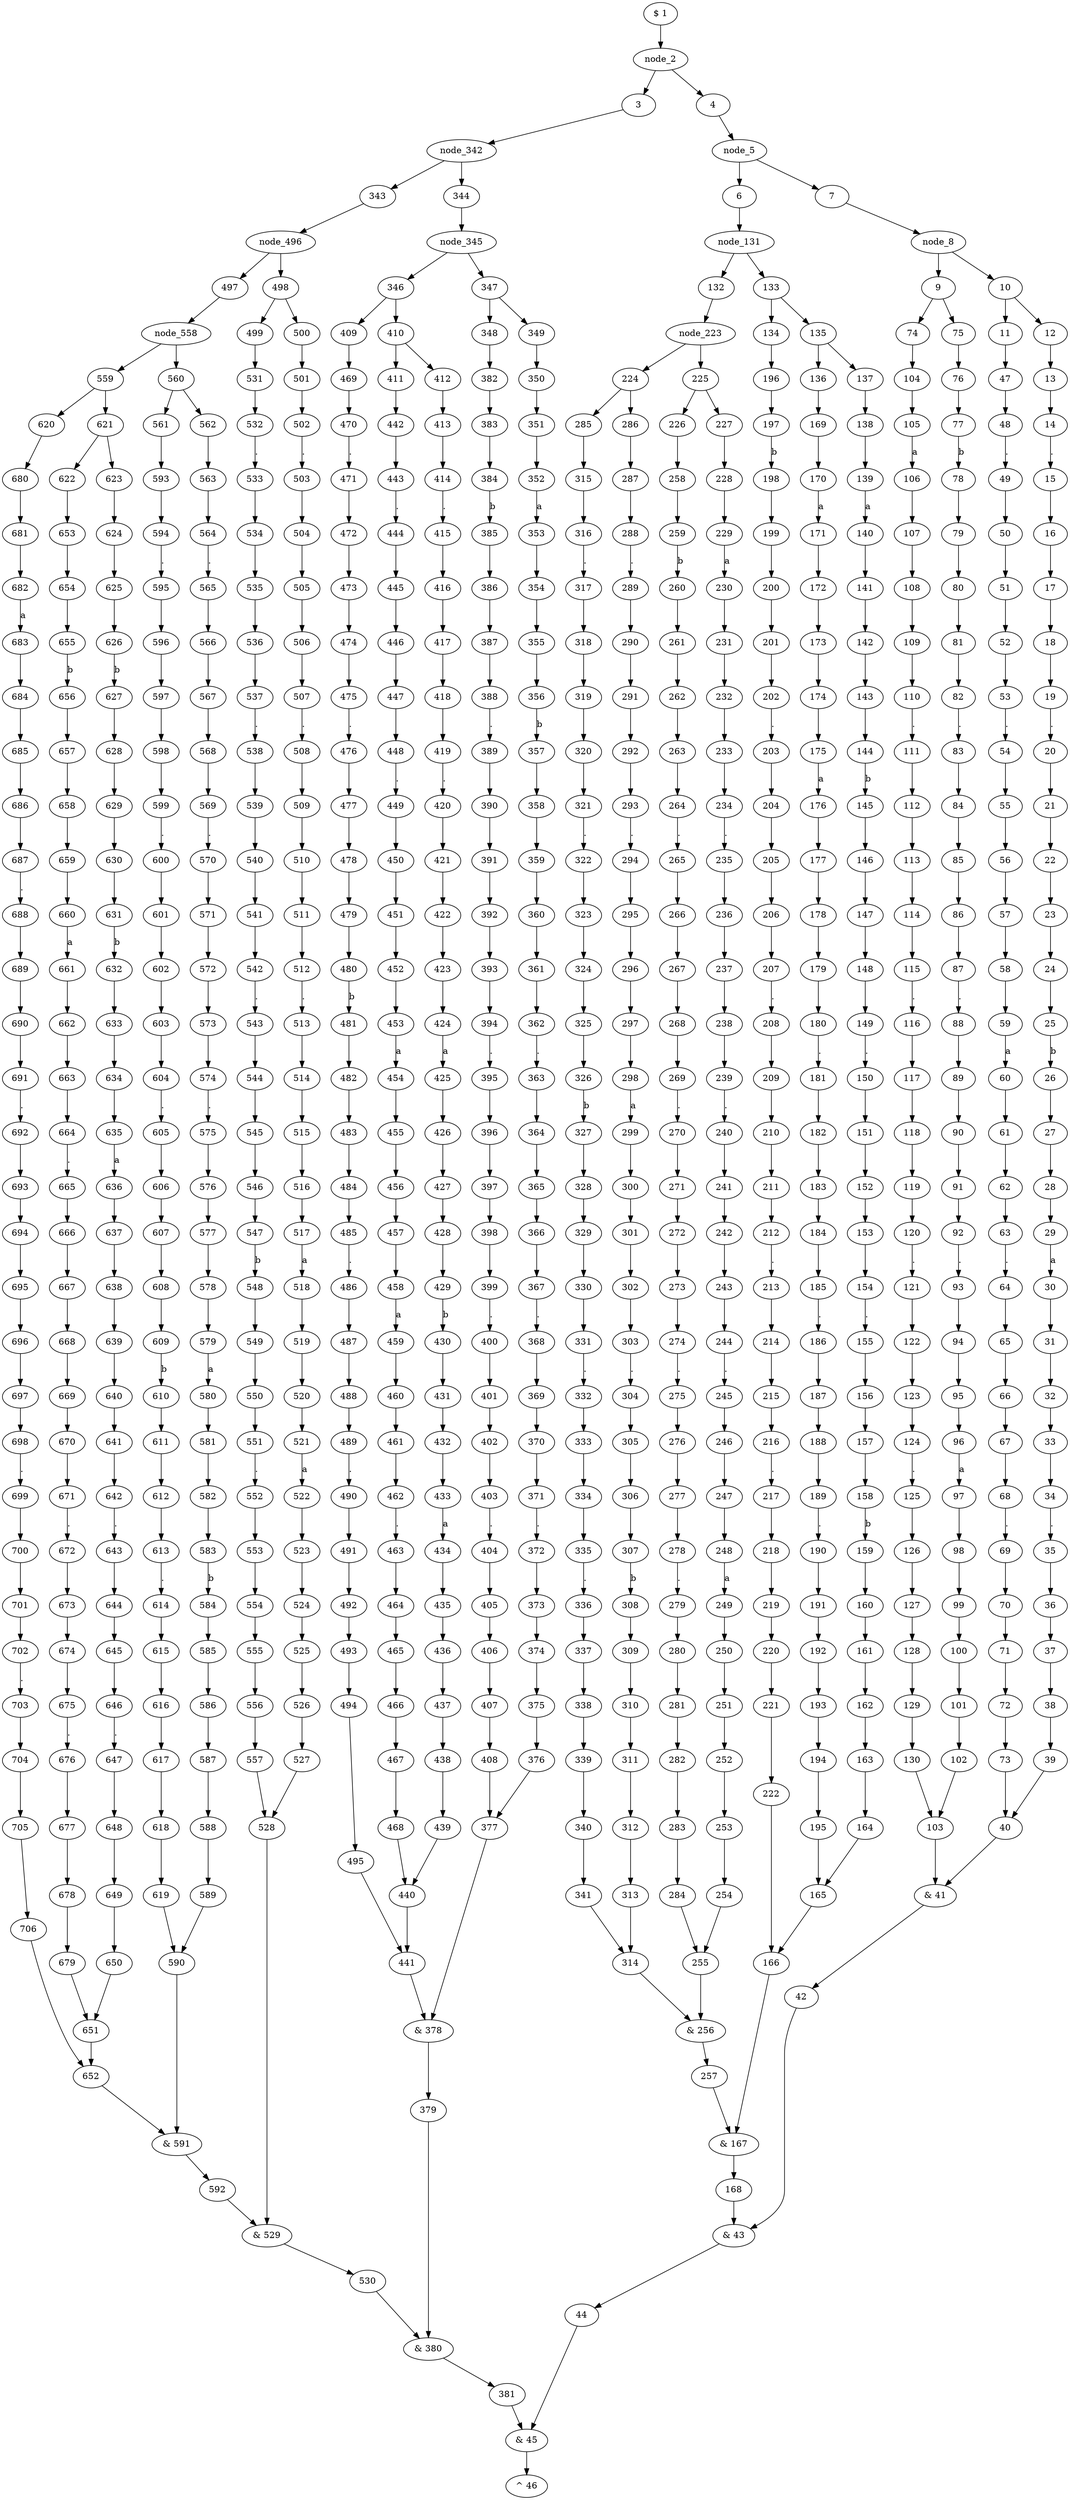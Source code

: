 digraph G {
	node_1 [label="$ 1"]
		node_1 -> node_2
		node_2 -> node_3
		node_2 -> node_4
	node_4 [label="4"]
		node_4 -> node_5
		node_5 -> node_6
		node_5 -> node_7
	node_7 [label="7"]
		node_7 -> node_8
		node_8 -> node_9
		node_8 -> node_10
	node_10 [label="10"]
		node_10 -> node_11
		node_10 -> node_12
	node_12 [label="12"]
		node_12 -> node_13
	node_13 [label="13"]
		node_13 -> node_14
	node_14 [label="14"]
		node_14 -> node_15[label = "."]
	node_15 [label="15"]
		node_15 -> node_16
	node_16 [label="16"]
		node_16 -> node_17
	node_17 [label="17"]
		node_17 -> node_18
	node_18 [label="18"]
		node_18 -> node_19
	node_19 [label="19"]
		node_19 -> node_20[label = "."]
	node_20 [label="20"]
		node_20 -> node_21
	node_21 [label="21"]
		node_21 -> node_22
	node_22 [label="22"]
		node_22 -> node_23
	node_23 [label="23"]
		node_23 -> node_24
	node_24 [label="24"]
		node_24 -> node_25
	node_25 [label="25"]
		node_25 -> node_26[label = "b"]
	node_26 [label="26"]
		node_26 -> node_27
	node_27 [label="27"]
		node_27 -> node_28
	node_28 [label="28"]
		node_28 -> node_29
	node_29 [label="29"]
		node_29 -> node_30[label = "a"]
	node_30 [label="30"]
		node_30 -> node_31
	node_31 [label="31"]
		node_31 -> node_32
	node_32 [label="32"]
		node_32 -> node_33
	node_33 [label="33"]
		node_33 -> node_34
	node_34 [label="34"]
		node_34 -> node_35[label = "."]
	node_35 [label="35"]
		node_35 -> node_36
	node_36 [label="36"]
		node_36 -> node_37
	node_37 [label="37"]
		node_37 -> node_38
	node_38 [label="38"]
		node_38 -> node_39
	node_39 [label="39"]
		node_39 -> node_40
	node_40 [label="40"]
		node_40 -> node_41
	node_41 [label="& 41"]
		node_41 -> node_42
	node_42 [label="42"]
		node_42 -> node_43
	node_43 [label="& 43"]
		node_43 -> node_44
	node_44 [label="44"]
		node_44 -> node_45
	node_45 [label="& 45"]
		node_45 -> node_46
	node_46 [label="^ 46"]
	node_11 [label="11"]
		node_11 -> node_47
	node_47 [label="47"]
		node_47 -> node_48
	node_48 [label="48"]
		node_48 -> node_49[label = "."]
	node_49 [label="49"]
		node_49 -> node_50
	node_50 [label="50"]
		node_50 -> node_51
	node_51 [label="51"]
		node_51 -> node_52
	node_52 [label="52"]
		node_52 -> node_53
	node_53 [label="53"]
		node_53 -> node_54[label = "."]
	node_54 [label="54"]
		node_54 -> node_55
	node_55 [label="55"]
		node_55 -> node_56
	node_56 [label="56"]
		node_56 -> node_57
	node_57 [label="57"]
		node_57 -> node_58
	node_58 [label="58"]
		node_58 -> node_59
	node_59 [label="59"]
		node_59 -> node_60[label = "a"]
	node_60 [label="60"]
		node_60 -> node_61
	node_61 [label="61"]
		node_61 -> node_62
	node_62 [label="62"]
		node_62 -> node_63
	node_63 [label="63"]
		node_63 -> node_64[label = "."]
	node_64 [label="64"]
		node_64 -> node_65
	node_65 [label="65"]
		node_65 -> node_66
	node_66 [label="66"]
		node_66 -> node_67
	node_67 [label="67"]
		node_67 -> node_68
	node_68 [label="68"]
		node_68 -> node_69[label = "."]
	node_69 [label="69"]
		node_69 -> node_70
	node_70 [label="70"]
		node_70 -> node_71
	node_71 [label="71"]
		node_71 -> node_72
	node_72 [label="72"]
		node_72 -> node_73
	node_73 [label="73"]
		node_73 -> node_40
	node_9 [label="9"]
		node_9 -> node_74
		node_9 -> node_75
	node_75 [label="75"]
		node_75 -> node_76
	node_76 [label="76"]
		node_76 -> node_77
	node_77 [label="77"]
		node_77 -> node_78[label = "b"]
	node_78 [label="78"]
		node_78 -> node_79
	node_79 [label="79"]
		node_79 -> node_80
	node_80 [label="80"]
		node_80 -> node_81
	node_81 [label="81"]
		node_81 -> node_82
	node_82 [label="82"]
		node_82 -> node_83[label = "."]
	node_83 [label="83"]
		node_83 -> node_84
	node_84 [label="84"]
		node_84 -> node_85
	node_85 [label="85"]
		node_85 -> node_86
	node_86 [label="86"]
		node_86 -> node_87
	node_87 [label="87"]
		node_87 -> node_88[label = "."]
	node_88 [label="88"]
		node_88 -> node_89
	node_89 [label="89"]
		node_89 -> node_90
	node_90 [label="90"]
		node_90 -> node_91
	node_91 [label="91"]
		node_91 -> node_92
	node_92 [label="92"]
		node_92 -> node_93[label = "."]
	node_93 [label="93"]
		node_93 -> node_94
	node_94 [label="94"]
		node_94 -> node_95
	node_95 [label="95"]
		node_95 -> node_96
	node_96 [label="96"]
		node_96 -> node_97[label = "a"]
	node_97 [label="97"]
		node_97 -> node_98
	node_98 [label="98"]
		node_98 -> node_99
	node_99 [label="99"]
		node_99 -> node_100
	node_100 [label="100"]
		node_100 -> node_101
	node_101 [label="101"]
		node_101 -> node_102
	node_102 [label="102"]
		node_102 -> node_103
	node_103 [label="103"]
		node_103 -> node_41
	node_74 [label="74"]
		node_74 -> node_104
	node_104 [label="104"]
		node_104 -> node_105
	node_105 [label="105"]
		node_105 -> node_106[label = "a"]
	node_106 [label="106"]
		node_106 -> node_107
	node_107 [label="107"]
		node_107 -> node_108
	node_108 [label="108"]
		node_108 -> node_109
	node_109 [label="109"]
		node_109 -> node_110
	node_110 [label="110"]
		node_110 -> node_111[label = "."]
	node_111 [label="111"]
		node_111 -> node_112
	node_112 [label="112"]
		node_112 -> node_113
	node_113 [label="113"]
		node_113 -> node_114
	node_114 [label="114"]
		node_114 -> node_115
	node_115 [label="115"]
		node_115 -> node_116[label = "."]
	node_116 [label="116"]
		node_116 -> node_117
	node_117 [label="117"]
		node_117 -> node_118
	node_118 [label="118"]
		node_118 -> node_119
	node_119 [label="119"]
		node_119 -> node_120
	node_120 [label="120"]
		node_120 -> node_121[label = "."]
	node_121 [label="121"]
		node_121 -> node_122
	node_122 [label="122"]
		node_122 -> node_123
	node_123 [label="123"]
		node_123 -> node_124
	node_124 [label="124"]
		node_124 -> node_125[label = "."]
	node_125 [label="125"]
		node_125 -> node_126
	node_126 [label="126"]
		node_126 -> node_127
	node_127 [label="127"]
		node_127 -> node_128
	node_128 [label="128"]
		node_128 -> node_129
	node_129 [label="129"]
		node_129 -> node_130
	node_130 [label="130"]
		node_130 -> node_103
	node_6 [label="6"]
		node_6 -> node_131
		node_131 -> node_132
		node_131 -> node_133
	node_133 [label="133"]
		node_133 -> node_134
		node_133 -> node_135
	node_135 [label="135"]
		node_135 -> node_136
		node_135 -> node_137
	node_137 [label="137"]
		node_137 -> node_138
	node_138 [label="138"]
		node_138 -> node_139
	node_139 [label="139"]
		node_139 -> node_140[label = "a"]
	node_140 [label="140"]
		node_140 -> node_141
	node_141 [label="141"]
		node_141 -> node_142
	node_142 [label="142"]
		node_142 -> node_143
	node_143 [label="143"]
		node_143 -> node_144
	node_144 [label="144"]
		node_144 -> node_145[label = "b"]
	node_145 [label="145"]
		node_145 -> node_146
	node_146 [label="146"]
		node_146 -> node_147
	node_147 [label="147"]
		node_147 -> node_148
	node_148 [label="148"]
		node_148 -> node_149
	node_149 [label="149"]
		node_149 -> node_150[label = "."]
	node_150 [label="150"]
		node_150 -> node_151
	node_151 [label="151"]
		node_151 -> node_152
	node_152 [label="152"]
		node_152 -> node_153
	node_153 [label="153"]
		node_153 -> node_154
	node_154 [label="154"]
		node_154 -> node_155[label = "."]
	node_155 [label="155"]
		node_155 -> node_156
	node_156 [label="156"]
		node_156 -> node_157
	node_157 [label="157"]
		node_157 -> node_158
	node_158 [label="158"]
		node_158 -> node_159[label = "b"]
	node_159 [label="159"]
		node_159 -> node_160
	node_160 [label="160"]
		node_160 -> node_161
	node_161 [label="161"]
		node_161 -> node_162
	node_162 [label="162"]
		node_162 -> node_163
	node_163 [label="163"]
		node_163 -> node_164
	node_164 [label="164"]
		node_164 -> node_165
	node_165 [label="165"]
		node_165 -> node_166
	node_166 [label="166"]
		node_166 -> node_167
	node_167 [label="& 167"]
		node_167 -> node_168
	node_168 [label="168"]
		node_168 -> node_43
	node_136 [label="136"]
		node_136 -> node_169
	node_169 [label="169"]
		node_169 -> node_170
	node_170 [label="170"]
		node_170 -> node_171[label = "a"]
	node_171 [label="171"]
		node_171 -> node_172
	node_172 [label="172"]
		node_172 -> node_173
	node_173 [label="173"]
		node_173 -> node_174
	node_174 [label="174"]
		node_174 -> node_175
	node_175 [label="175"]
		node_175 -> node_176[label = "a"]
	node_176 [label="176"]
		node_176 -> node_177
	node_177 [label="177"]
		node_177 -> node_178
	node_178 [label="178"]
		node_178 -> node_179
	node_179 [label="179"]
		node_179 -> node_180
	node_180 [label="180"]
		node_180 -> node_181[label = "."]
	node_181 [label="181"]
		node_181 -> node_182
	node_182 [label="182"]
		node_182 -> node_183
	node_183 [label="183"]
		node_183 -> node_184
	node_184 [label="184"]
		node_184 -> node_185
	node_185 [label="185"]
		node_185 -> node_186[label = "."]
	node_186 [label="186"]
		node_186 -> node_187
	node_187 [label="187"]
		node_187 -> node_188
	node_188 [label="188"]
		node_188 -> node_189
	node_189 [label="189"]
		node_189 -> node_190[label = "."]
	node_190 [label="190"]
		node_190 -> node_191
	node_191 [label="191"]
		node_191 -> node_192
	node_192 [label="192"]
		node_192 -> node_193
	node_193 [label="193"]
		node_193 -> node_194
	node_194 [label="194"]
		node_194 -> node_195
	node_195 [label="195"]
		node_195 -> node_165
	node_134 [label="134"]
		node_134 -> node_196
	node_196 [label="196"]
		node_196 -> node_197
	node_197 [label="197"]
		node_197 -> node_198[label = "b"]
	node_198 [label="198"]
		node_198 -> node_199
	node_199 [label="199"]
		node_199 -> node_200
	node_200 [label="200"]
		node_200 -> node_201
	node_201 [label="201"]
		node_201 -> node_202
	node_202 [label="202"]
		node_202 -> node_203[label = "."]
	node_203 [label="203"]
		node_203 -> node_204
	node_204 [label="204"]
		node_204 -> node_205
	node_205 [label="205"]
		node_205 -> node_206
	node_206 [label="206"]
		node_206 -> node_207
	node_207 [label="207"]
		node_207 -> node_208[label = "."]
	node_208 [label="208"]
		node_208 -> node_209
	node_209 [label="209"]
		node_209 -> node_210
	node_210 [label="210"]
		node_210 -> node_211
	node_211 [label="211"]
		node_211 -> node_212
	node_212 [label="212"]
		node_212 -> node_213[label = "."]
	node_213 [label="213"]
		node_213 -> node_214
	node_214 [label="214"]
		node_214 -> node_215
	node_215 [label="215"]
		node_215 -> node_216
	node_216 [label="216"]
		node_216 -> node_217[label = "."]
	node_217 [label="217"]
		node_217 -> node_218
	node_218 [label="218"]
		node_218 -> node_219
	node_219 [label="219"]
		node_219 -> node_220
	node_220 [label="220"]
		node_220 -> node_221
	node_221 [label="221"]
		node_221 -> node_222
	node_222 [label="222"]
		node_222 -> node_166
	node_132 [label="132"]
		node_132 -> node_223
		node_223 -> node_224
		node_223 -> node_225
	node_225 [label="225"]
		node_225 -> node_226
		node_225 -> node_227
	node_227 [label="227"]
		node_227 -> node_228
	node_228 [label="228"]
		node_228 -> node_229
	node_229 [label="229"]
		node_229 -> node_230[label = "a"]
	node_230 [label="230"]
		node_230 -> node_231
	node_231 [label="231"]
		node_231 -> node_232
	node_232 [label="232"]
		node_232 -> node_233
	node_233 [label="233"]
		node_233 -> node_234
	node_234 [label="234"]
		node_234 -> node_235[label = "."]
	node_235 [label="235"]
		node_235 -> node_236
	node_236 [label="236"]
		node_236 -> node_237
	node_237 [label="237"]
		node_237 -> node_238
	node_238 [label="238"]
		node_238 -> node_239
	node_239 [label="239"]
		node_239 -> node_240[label = "."]
	node_240 [label="240"]
		node_240 -> node_241
	node_241 [label="241"]
		node_241 -> node_242
	node_242 [label="242"]
		node_242 -> node_243
	node_243 [label="243"]
		node_243 -> node_244
	node_244 [label="244"]
		node_244 -> node_245[label = "."]
	node_245 [label="245"]
		node_245 -> node_246
	node_246 [label="246"]
		node_246 -> node_247
	node_247 [label="247"]
		node_247 -> node_248
	node_248 [label="248"]
		node_248 -> node_249[label = "a"]
	node_249 [label="249"]
		node_249 -> node_250
	node_250 [label="250"]
		node_250 -> node_251
	node_251 [label="251"]
		node_251 -> node_252
	node_252 [label="252"]
		node_252 -> node_253
	node_253 [label="253"]
		node_253 -> node_254
	node_254 [label="254"]
		node_254 -> node_255
	node_255 [label="255"]
		node_255 -> node_256
	node_256 [label="& 256"]
		node_256 -> node_257
	node_257 [label="257"]
		node_257 -> node_167
	node_226 [label="226"]
		node_226 -> node_258
	node_258 [label="258"]
		node_258 -> node_259
	node_259 [label="259"]
		node_259 -> node_260[label = "b"]
	node_260 [label="260"]
		node_260 -> node_261
	node_261 [label="261"]
		node_261 -> node_262
	node_262 [label="262"]
		node_262 -> node_263
	node_263 [label="263"]
		node_263 -> node_264
	node_264 [label="264"]
		node_264 -> node_265[label = "."]
	node_265 [label="265"]
		node_265 -> node_266
	node_266 [label="266"]
		node_266 -> node_267
	node_267 [label="267"]
		node_267 -> node_268
	node_268 [label="268"]
		node_268 -> node_269
	node_269 [label="269"]
		node_269 -> node_270[label = "."]
	node_270 [label="270"]
		node_270 -> node_271
	node_271 [label="271"]
		node_271 -> node_272
	node_272 [label="272"]
		node_272 -> node_273
	node_273 [label="273"]
		node_273 -> node_274
	node_274 [label="274"]
		node_274 -> node_275[label = "."]
	node_275 [label="275"]
		node_275 -> node_276
	node_276 [label="276"]
		node_276 -> node_277
	node_277 [label="277"]
		node_277 -> node_278
	node_278 [label="278"]
		node_278 -> node_279[label = "."]
	node_279 [label="279"]
		node_279 -> node_280
	node_280 [label="280"]
		node_280 -> node_281
	node_281 [label="281"]
		node_281 -> node_282
	node_282 [label="282"]
		node_282 -> node_283
	node_283 [label="283"]
		node_283 -> node_284
	node_284 [label="284"]
		node_284 -> node_255
	node_224 [label="224"]
		node_224 -> node_285
		node_224 -> node_286
	node_286 [label="286"]
		node_286 -> node_287
	node_287 [label="287"]
		node_287 -> node_288
	node_288 [label="288"]
		node_288 -> node_289[label = "."]
	node_289 [label="289"]
		node_289 -> node_290
	node_290 [label="290"]
		node_290 -> node_291
	node_291 [label="291"]
		node_291 -> node_292
	node_292 [label="292"]
		node_292 -> node_293
	node_293 [label="293"]
		node_293 -> node_294[label = "."]
	node_294 [label="294"]
		node_294 -> node_295
	node_295 [label="295"]
		node_295 -> node_296
	node_296 [label="296"]
		node_296 -> node_297
	node_297 [label="297"]
		node_297 -> node_298
	node_298 [label="298"]
		node_298 -> node_299[label = "a"]
	node_299 [label="299"]
		node_299 -> node_300
	node_300 [label="300"]
		node_300 -> node_301
	node_301 [label="301"]
		node_301 -> node_302
	node_302 [label="302"]
		node_302 -> node_303
	node_303 [label="303"]
		node_303 -> node_304[label = "."]
	node_304 [label="304"]
		node_304 -> node_305
	node_305 [label="305"]
		node_305 -> node_306
	node_306 [label="306"]
		node_306 -> node_307
	node_307 [label="307"]
		node_307 -> node_308[label = "b"]
	node_308 [label="308"]
		node_308 -> node_309
	node_309 [label="309"]
		node_309 -> node_310
	node_310 [label="310"]
		node_310 -> node_311
	node_311 [label="311"]
		node_311 -> node_312
	node_312 [label="312"]
		node_312 -> node_313
	node_313 [label="313"]
		node_313 -> node_314
	node_314 [label="314"]
		node_314 -> node_256
	node_285 [label="285"]
		node_285 -> node_315
	node_315 [label="315"]
		node_315 -> node_316
	node_316 [label="316"]
		node_316 -> node_317[label = "."]
	node_317 [label="317"]
		node_317 -> node_318
	node_318 [label="318"]
		node_318 -> node_319
	node_319 [label="319"]
		node_319 -> node_320
	node_320 [label="320"]
		node_320 -> node_321
	node_321 [label="321"]
		node_321 -> node_322[label = "."]
	node_322 [label="322"]
		node_322 -> node_323
	node_323 [label="323"]
		node_323 -> node_324
	node_324 [label="324"]
		node_324 -> node_325
	node_325 [label="325"]
		node_325 -> node_326
	node_326 [label="326"]
		node_326 -> node_327[label = "b"]
	node_327 [label="327"]
		node_327 -> node_328
	node_328 [label="328"]
		node_328 -> node_329
	node_329 [label="329"]
		node_329 -> node_330
	node_330 [label="330"]
		node_330 -> node_331
	node_331 [label="331"]
		node_331 -> node_332[label = "."]
	node_332 [label="332"]
		node_332 -> node_333
	node_333 [label="333"]
		node_333 -> node_334
	node_334 [label="334"]
		node_334 -> node_335
	node_335 [label="335"]
		node_335 -> node_336[label = "."]
	node_336 [label="336"]
		node_336 -> node_337
	node_337 [label="337"]
		node_337 -> node_338
	node_338 [label="338"]
		node_338 -> node_339
	node_339 [label="339"]
		node_339 -> node_340
	node_340 [label="340"]
		node_340 -> node_341
	node_341 [label="341"]
		node_341 -> node_314
	node_3 [label="3"]
		node_3 -> node_342
		node_342 -> node_343
		node_342 -> node_344
	node_344 [label="344"]
		node_344 -> node_345
		node_345 -> node_346
		node_345 -> node_347
	node_347 [label="347"]
		node_347 -> node_348
		node_347 -> node_349
	node_349 [label="349"]
		node_349 -> node_350
	node_350 [label="350"]
		node_350 -> node_351
	node_351 [label="351"]
		node_351 -> node_352
	node_352 [label="352"]
		node_352 -> node_353[label = "a"]
	node_353 [label="353"]
		node_353 -> node_354
	node_354 [label="354"]
		node_354 -> node_355
	node_355 [label="355"]
		node_355 -> node_356
	node_356 [label="356"]
		node_356 -> node_357[label = "b"]
	node_357 [label="357"]
		node_357 -> node_358
	node_358 [label="358"]
		node_358 -> node_359
	node_359 [label="359"]
		node_359 -> node_360
	node_360 [label="360"]
		node_360 -> node_361
	node_361 [label="361"]
		node_361 -> node_362
	node_362 [label="362"]
		node_362 -> node_363[label = "."]
	node_363 [label="363"]
		node_363 -> node_364
	node_364 [label="364"]
		node_364 -> node_365
	node_365 [label="365"]
		node_365 -> node_366
	node_366 [label="366"]
		node_366 -> node_367
	node_367 [label="367"]
		node_367 -> node_368[label = "."]
	node_368 [label="368"]
		node_368 -> node_369
	node_369 [label="369"]
		node_369 -> node_370
	node_370 [label="370"]
		node_370 -> node_371
	node_371 [label="371"]
		node_371 -> node_372[label = "."]
	node_372 [label="372"]
		node_372 -> node_373
	node_373 [label="373"]
		node_373 -> node_374
	node_374 [label="374"]
		node_374 -> node_375
	node_375 [label="375"]
		node_375 -> node_376
	node_376 [label="376"]
		node_376 -> node_377
	node_377 [label="377"]
		node_377 -> node_378
	node_378 [label="& 378"]
		node_378 -> node_379
	node_379 [label="379"]
		node_379 -> node_380
	node_380 [label="& 380"]
		node_380 -> node_381
	node_381 [label="381"]
		node_381 -> node_45
	node_348 [label="348"]
		node_348 -> node_382
	node_382 [label="382"]
		node_382 -> node_383
	node_383 [label="383"]
		node_383 -> node_384
	node_384 [label="384"]
		node_384 -> node_385[label = "b"]
	node_385 [label="385"]
		node_385 -> node_386
	node_386 [label="386"]
		node_386 -> node_387
	node_387 [label="387"]
		node_387 -> node_388
	node_388 [label="388"]
		node_388 -> node_389[label = "."]
	node_389 [label="389"]
		node_389 -> node_390
	node_390 [label="390"]
		node_390 -> node_391
	node_391 [label="391"]
		node_391 -> node_392
	node_392 [label="392"]
		node_392 -> node_393
	node_393 [label="393"]
		node_393 -> node_394
	node_394 [label="394"]
		node_394 -> node_395[label = "."]
	node_395 [label="395"]
		node_395 -> node_396
	node_396 [label="396"]
		node_396 -> node_397
	node_397 [label="397"]
		node_397 -> node_398
	node_398 [label="398"]
		node_398 -> node_399
	node_399 [label="399"]
		node_399 -> node_400[label = "."]
	node_400 [label="400"]
		node_400 -> node_401
	node_401 [label="401"]
		node_401 -> node_402
	node_402 [label="402"]
		node_402 -> node_403
	node_403 [label="403"]
		node_403 -> node_404[label = "."]
	node_404 [label="404"]
		node_404 -> node_405
	node_405 [label="405"]
		node_405 -> node_406
	node_406 [label="406"]
		node_406 -> node_407
	node_407 [label="407"]
		node_407 -> node_408
	node_408 [label="408"]
		node_408 -> node_377
	node_346 [label="346"]
		node_346 -> node_409
		node_346 -> node_410
	node_410 [label="410"]
		node_410 -> node_411
		node_410 -> node_412
	node_412 [label="412"]
		node_412 -> node_413
	node_413 [label="413"]
		node_413 -> node_414
	node_414 [label="414"]
		node_414 -> node_415[label = "."]
	node_415 [label="415"]
		node_415 -> node_416
	node_416 [label="416"]
		node_416 -> node_417
	node_417 [label="417"]
		node_417 -> node_418
	node_418 [label="418"]
		node_418 -> node_419
	node_419 [label="419"]
		node_419 -> node_420[label = "."]
	node_420 [label="420"]
		node_420 -> node_421
	node_421 [label="421"]
		node_421 -> node_422
	node_422 [label="422"]
		node_422 -> node_423
	node_423 [label="423"]
		node_423 -> node_424
	node_424 [label="424"]
		node_424 -> node_425[label = "a"]
	node_425 [label="425"]
		node_425 -> node_426
	node_426 [label="426"]
		node_426 -> node_427
	node_427 [label="427"]
		node_427 -> node_428
	node_428 [label="428"]
		node_428 -> node_429
	node_429 [label="429"]
		node_429 -> node_430[label = "b"]
	node_430 [label="430"]
		node_430 -> node_431
	node_431 [label="431"]
		node_431 -> node_432
	node_432 [label="432"]
		node_432 -> node_433
	node_433 [label="433"]
		node_433 -> node_434[label = "a"]
	node_434 [label="434"]
		node_434 -> node_435
	node_435 [label="435"]
		node_435 -> node_436
	node_436 [label="436"]
		node_436 -> node_437
	node_437 [label="437"]
		node_437 -> node_438
	node_438 [label="438"]
		node_438 -> node_439
	node_439 [label="439"]
		node_439 -> node_440
	node_440 [label="440"]
		node_440 -> node_441
	node_441 [label="441"]
		node_441 -> node_378
	node_411 [label="411"]
		node_411 -> node_442
	node_442 [label="442"]
		node_442 -> node_443
	node_443 [label="443"]
		node_443 -> node_444[label = "."]
	node_444 [label="444"]
		node_444 -> node_445
	node_445 [label="445"]
		node_445 -> node_446
	node_446 [label="446"]
		node_446 -> node_447
	node_447 [label="447"]
		node_447 -> node_448
	node_448 [label="448"]
		node_448 -> node_449[label = "."]
	node_449 [label="449"]
		node_449 -> node_450
	node_450 [label="450"]
		node_450 -> node_451
	node_451 [label="451"]
		node_451 -> node_452
	node_452 [label="452"]
		node_452 -> node_453
	node_453 [label="453"]
		node_453 -> node_454[label = "a"]
	node_454 [label="454"]
		node_454 -> node_455
	node_455 [label="455"]
		node_455 -> node_456
	node_456 [label="456"]
		node_456 -> node_457
	node_457 [label="457"]
		node_457 -> node_458
	node_458 [label="458"]
		node_458 -> node_459[label = "a"]
	node_459 [label="459"]
		node_459 -> node_460
	node_460 [label="460"]
		node_460 -> node_461
	node_461 [label="461"]
		node_461 -> node_462
	node_462 [label="462"]
		node_462 -> node_463[label = "."]
	node_463 [label="463"]
		node_463 -> node_464
	node_464 [label="464"]
		node_464 -> node_465
	node_465 [label="465"]
		node_465 -> node_466
	node_466 [label="466"]
		node_466 -> node_467
	node_467 [label="467"]
		node_467 -> node_468
	node_468 [label="468"]
		node_468 -> node_440
	node_409 [label="409"]
		node_409 -> node_469
	node_469 [label="469"]
		node_469 -> node_470
	node_470 [label="470"]
		node_470 -> node_471[label = "."]
	node_471 [label="471"]
		node_471 -> node_472
	node_472 [label="472"]
		node_472 -> node_473
	node_473 [label="473"]
		node_473 -> node_474
	node_474 [label="474"]
		node_474 -> node_475
	node_475 [label="475"]
		node_475 -> node_476[label = "."]
	node_476 [label="476"]
		node_476 -> node_477
	node_477 [label="477"]
		node_477 -> node_478
	node_478 [label="478"]
		node_478 -> node_479
	node_479 [label="479"]
		node_479 -> node_480
	node_480 [label="480"]
		node_480 -> node_481[label = "b"]
	node_481 [label="481"]
		node_481 -> node_482
	node_482 [label="482"]
		node_482 -> node_483
	node_483 [label="483"]
		node_483 -> node_484
	node_484 [label="484"]
		node_484 -> node_485
	node_485 [label="485"]
		node_485 -> node_486[label = "."]
	node_486 [label="486"]
		node_486 -> node_487
	node_487 [label="487"]
		node_487 -> node_488
	node_488 [label="488"]
		node_488 -> node_489
	node_489 [label="489"]
		node_489 -> node_490[label = "."]
	node_490 [label="490"]
		node_490 -> node_491
	node_491 [label="491"]
		node_491 -> node_492
	node_492 [label="492"]
		node_492 -> node_493
	node_493 [label="493"]
		node_493 -> node_494
	node_494 [label="494"]
		node_494 -> node_495
	node_495 [label="495"]
		node_495 -> node_441
	node_343 [label="343"]
		node_343 -> node_496
		node_496 -> node_497
		node_496 -> node_498
	node_498 [label="498"]
		node_498 -> node_499
		node_498 -> node_500
	node_500 [label="500"]
		node_500 -> node_501
	node_501 [label="501"]
		node_501 -> node_502
	node_502 [label="502"]
		node_502 -> node_503[label = "."]
	node_503 [label="503"]
		node_503 -> node_504
	node_504 [label="504"]
		node_504 -> node_505
	node_505 [label="505"]
		node_505 -> node_506
	node_506 [label="506"]
		node_506 -> node_507
	node_507 [label="507"]
		node_507 -> node_508[label = "."]
	node_508 [label="508"]
		node_508 -> node_509
	node_509 [label="509"]
		node_509 -> node_510
	node_510 [label="510"]
		node_510 -> node_511
	node_511 [label="511"]
		node_511 -> node_512
	node_512 [label="512"]
		node_512 -> node_513[label = "."]
	node_513 [label="513"]
		node_513 -> node_514
	node_514 [label="514"]
		node_514 -> node_515
	node_515 [label="515"]
		node_515 -> node_516
	node_516 [label="516"]
		node_516 -> node_517
	node_517 [label="517"]
		node_517 -> node_518[label = "a"]
	node_518 [label="518"]
		node_518 -> node_519
	node_519 [label="519"]
		node_519 -> node_520
	node_520 [label="520"]
		node_520 -> node_521
	node_521 [label="521"]
		node_521 -> node_522[label = "a"]
	node_522 [label="522"]
		node_522 -> node_523
	node_523 [label="523"]
		node_523 -> node_524
	node_524 [label="524"]
		node_524 -> node_525
	node_525 [label="525"]
		node_525 -> node_526
	node_526 [label="526"]
		node_526 -> node_527
	node_527 [label="527"]
		node_527 -> node_528
	node_528 [label="528"]
		node_528 -> node_529
	node_529 [label="& 529"]
		node_529 -> node_530
	node_530 [label="530"]
		node_530 -> node_380
	node_499 [label="499"]
		node_499 -> node_531
	node_531 [label="531"]
		node_531 -> node_532
	node_532 [label="532"]
		node_532 -> node_533[label = "."]
	node_533 [label="533"]
		node_533 -> node_534
	node_534 [label="534"]
		node_534 -> node_535
	node_535 [label="535"]
		node_535 -> node_536
	node_536 [label="536"]
		node_536 -> node_537
	node_537 [label="537"]
		node_537 -> node_538[label = "."]
	node_538 [label="538"]
		node_538 -> node_539
	node_539 [label="539"]
		node_539 -> node_540
	node_540 [label="540"]
		node_540 -> node_541
	node_541 [label="541"]
		node_541 -> node_542
	node_542 [label="542"]
		node_542 -> node_543[label = "."]
	node_543 [label="543"]
		node_543 -> node_544
	node_544 [label="544"]
		node_544 -> node_545
	node_545 [label="545"]
		node_545 -> node_546
	node_546 [label="546"]
		node_546 -> node_547
	node_547 [label="547"]
		node_547 -> node_548[label = "b"]
	node_548 [label="548"]
		node_548 -> node_549
	node_549 [label="549"]
		node_549 -> node_550
	node_550 [label="550"]
		node_550 -> node_551
	node_551 [label="551"]
		node_551 -> node_552[label = "."]
	node_552 [label="552"]
		node_552 -> node_553
	node_553 [label="553"]
		node_553 -> node_554
	node_554 [label="554"]
		node_554 -> node_555
	node_555 [label="555"]
		node_555 -> node_556
	node_556 [label="556"]
		node_556 -> node_557
	node_557 [label="557"]
		node_557 -> node_528
	node_497 [label="497"]
		node_497 -> node_558
		node_558 -> node_559
		node_558 -> node_560
	node_560 [label="560"]
		node_560 -> node_561
		node_560 -> node_562
	node_562 [label="562"]
		node_562 -> node_563
	node_563 [label="563"]
		node_563 -> node_564
	node_564 [label="564"]
		node_564 -> node_565[label = "."]
	node_565 [label="565"]
		node_565 -> node_566
	node_566 [label="566"]
		node_566 -> node_567
	node_567 [label="567"]
		node_567 -> node_568
	node_568 [label="568"]
		node_568 -> node_569
	node_569 [label="569"]
		node_569 -> node_570[label = "."]
	node_570 [label="570"]
		node_570 -> node_571
	node_571 [label="571"]
		node_571 -> node_572
	node_572 [label="572"]
		node_572 -> node_573
	node_573 [label="573"]
		node_573 -> node_574
	node_574 [label="574"]
		node_574 -> node_575[label = "."]
	node_575 [label="575"]
		node_575 -> node_576
	node_576 [label="576"]
		node_576 -> node_577
	node_577 [label="577"]
		node_577 -> node_578
	node_578 [label="578"]
		node_578 -> node_579
	node_579 [label="579"]
		node_579 -> node_580[label = "a"]
	node_580 [label="580"]
		node_580 -> node_581
	node_581 [label="581"]
		node_581 -> node_582
	node_582 [label="582"]
		node_582 -> node_583
	node_583 [label="583"]
		node_583 -> node_584[label = "b"]
	node_584 [label="584"]
		node_584 -> node_585
	node_585 [label="585"]
		node_585 -> node_586
	node_586 [label="586"]
		node_586 -> node_587
	node_587 [label="587"]
		node_587 -> node_588
	node_588 [label="588"]
		node_588 -> node_589
	node_589 [label="589"]
		node_589 -> node_590
	node_590 [label="590"]
		node_590 -> node_591
	node_591 [label="& 591"]
		node_591 -> node_592
	node_592 [label="592"]
		node_592 -> node_529
	node_561 [label="561"]
		node_561 -> node_593
	node_593 [label="593"]
		node_593 -> node_594
	node_594 [label="594"]
		node_594 -> node_595[label = "."]
	node_595 [label="595"]
		node_595 -> node_596
	node_596 [label="596"]
		node_596 -> node_597
	node_597 [label="597"]
		node_597 -> node_598
	node_598 [label="598"]
		node_598 -> node_599
	node_599 [label="599"]
		node_599 -> node_600[label = "."]
	node_600 [label="600"]
		node_600 -> node_601
	node_601 [label="601"]
		node_601 -> node_602
	node_602 [label="602"]
		node_602 -> node_603
	node_603 [label="603"]
		node_603 -> node_604
	node_604 [label="604"]
		node_604 -> node_605[label = "."]
	node_605 [label="605"]
		node_605 -> node_606
	node_606 [label="606"]
		node_606 -> node_607
	node_607 [label="607"]
		node_607 -> node_608
	node_608 [label="608"]
		node_608 -> node_609
	node_609 [label="609"]
		node_609 -> node_610[label = "b"]
	node_610 [label="610"]
		node_610 -> node_611
	node_611 [label="611"]
		node_611 -> node_612
	node_612 [label="612"]
		node_612 -> node_613
	node_613 [label="613"]
		node_613 -> node_614[label = "."]
	node_614 [label="614"]
		node_614 -> node_615
	node_615 [label="615"]
		node_615 -> node_616
	node_616 [label="616"]
		node_616 -> node_617
	node_617 [label="617"]
		node_617 -> node_618
	node_618 [label="618"]
		node_618 -> node_619
	node_619 [label="619"]
		node_619 -> node_590
	node_559 [label="559"]
		node_559 -> node_620
		node_559 -> node_621
	node_621 [label="621"]
		node_621 -> node_622
		node_621 -> node_623
	node_623 [label="623"]
		node_623 -> node_624
	node_624 [label="624"]
		node_624 -> node_625
	node_625 [label="625"]
		node_625 -> node_626
	node_626 [label="626"]
		node_626 -> node_627[label = "b"]
	node_627 [label="627"]
		node_627 -> node_628
	node_628 [label="628"]
		node_628 -> node_629
	node_629 [label="629"]
		node_629 -> node_630
	node_630 [label="630"]
		node_630 -> node_631
	node_631 [label="631"]
		node_631 -> node_632[label = "b"]
	node_632 [label="632"]
		node_632 -> node_633
	node_633 [label="633"]
		node_633 -> node_634
	node_634 [label="634"]
		node_634 -> node_635
	node_635 [label="635"]
		node_635 -> node_636[label = "a"]
	node_636 [label="636"]
		node_636 -> node_637
	node_637 [label="637"]
		node_637 -> node_638
	node_638 [label="638"]
		node_638 -> node_639
	node_639 [label="639"]
		node_639 -> node_640
	node_640 [label="640"]
		node_640 -> node_641
	node_641 [label="641"]
		node_641 -> node_642
	node_642 [label="642"]
		node_642 -> node_643[label = "."]
	node_643 [label="643"]
		node_643 -> node_644
	node_644 [label="644"]
		node_644 -> node_645
	node_645 [label="645"]
		node_645 -> node_646
	node_646 [label="646"]
		node_646 -> node_647[label = "."]
	node_647 [label="647"]
		node_647 -> node_648
	node_648 [label="648"]
		node_648 -> node_649
	node_649 [label="649"]
		node_649 -> node_650
	node_650 [label="650"]
		node_650 -> node_651
	node_651 [label="651"]
		node_651 -> node_652
	node_652 [label="652"]
		node_652 -> node_591
	node_622 [label="622"]
		node_622 -> node_653
	node_653 [label="653"]
		node_653 -> node_654
	node_654 [label="654"]
		node_654 -> node_655
	node_655 [label="655"]
		node_655 -> node_656[label = "b"]
	node_656 [label="656"]
		node_656 -> node_657
	node_657 [label="657"]
		node_657 -> node_658
	node_658 [label="658"]
		node_658 -> node_659
	node_659 [label="659"]
		node_659 -> node_660
	node_660 [label="660"]
		node_660 -> node_661[label = "a"]
	node_661 [label="661"]
		node_661 -> node_662
	node_662 [label="662"]
		node_662 -> node_663
	node_663 [label="663"]
		node_663 -> node_664
	node_664 [label="664"]
		node_664 -> node_665[label = "."]
	node_665 [label="665"]
		node_665 -> node_666
	node_666 [label="666"]
		node_666 -> node_667
	node_667 [label="667"]
		node_667 -> node_668
	node_668 [label="668"]
		node_668 -> node_669
	node_669 [label="669"]
		node_669 -> node_670
	node_670 [label="670"]
		node_670 -> node_671
	node_671 [label="671"]
		node_671 -> node_672[label = "."]
	node_672 [label="672"]
		node_672 -> node_673
	node_673 [label="673"]
		node_673 -> node_674
	node_674 [label="674"]
		node_674 -> node_675
	node_675 [label="675"]
		node_675 -> node_676[label = "."]
	node_676 [label="676"]
		node_676 -> node_677
	node_677 [label="677"]
		node_677 -> node_678
	node_678 [label="678"]
		node_678 -> node_679
	node_679 [label="679"]
		node_679 -> node_651
	node_620 [label="620"]
		node_620 -> node_680
	node_680 [label="680"]
		node_680 -> node_681
	node_681 [label="681"]
		node_681 -> node_682
	node_682 [label="682"]
		node_682 -> node_683[label = "a"]
	node_683 [label="683"]
		node_683 -> node_684
	node_684 [label="684"]
		node_684 -> node_685
	node_685 [label="685"]
		node_685 -> node_686
	node_686 [label="686"]
		node_686 -> node_687
	node_687 [label="687"]
		node_687 -> node_688[label = "."]
	node_688 [label="688"]
		node_688 -> node_689
	node_689 [label="689"]
		node_689 -> node_690
	node_690 [label="690"]
		node_690 -> node_691
	node_691 [label="691"]
		node_691 -> node_692[label = "."]
	node_692 [label="692"]
		node_692 -> node_693
	node_693 [label="693"]
		node_693 -> node_694
	node_694 [label="694"]
		node_694 -> node_695
	node_695 [label="695"]
		node_695 -> node_696
	node_696 [label="696"]
		node_696 -> node_697
	node_697 [label="697"]
		node_697 -> node_698
	node_698 [label="698"]
		node_698 -> node_699[label = "."]
	node_699 [label="699"]
		node_699 -> node_700
	node_700 [label="700"]
		node_700 -> node_701
	node_701 [label="701"]
		node_701 -> node_702
	node_702 [label="702"]
		node_702 -> node_703[label = "."]
	node_703 [label="703"]
		node_703 -> node_704
	node_704 [label="704"]
		node_704 -> node_705
	node_705 [label="705"]
		node_705 -> node_706
	node_706 [label="706"]
		node_706 -> node_652
}
